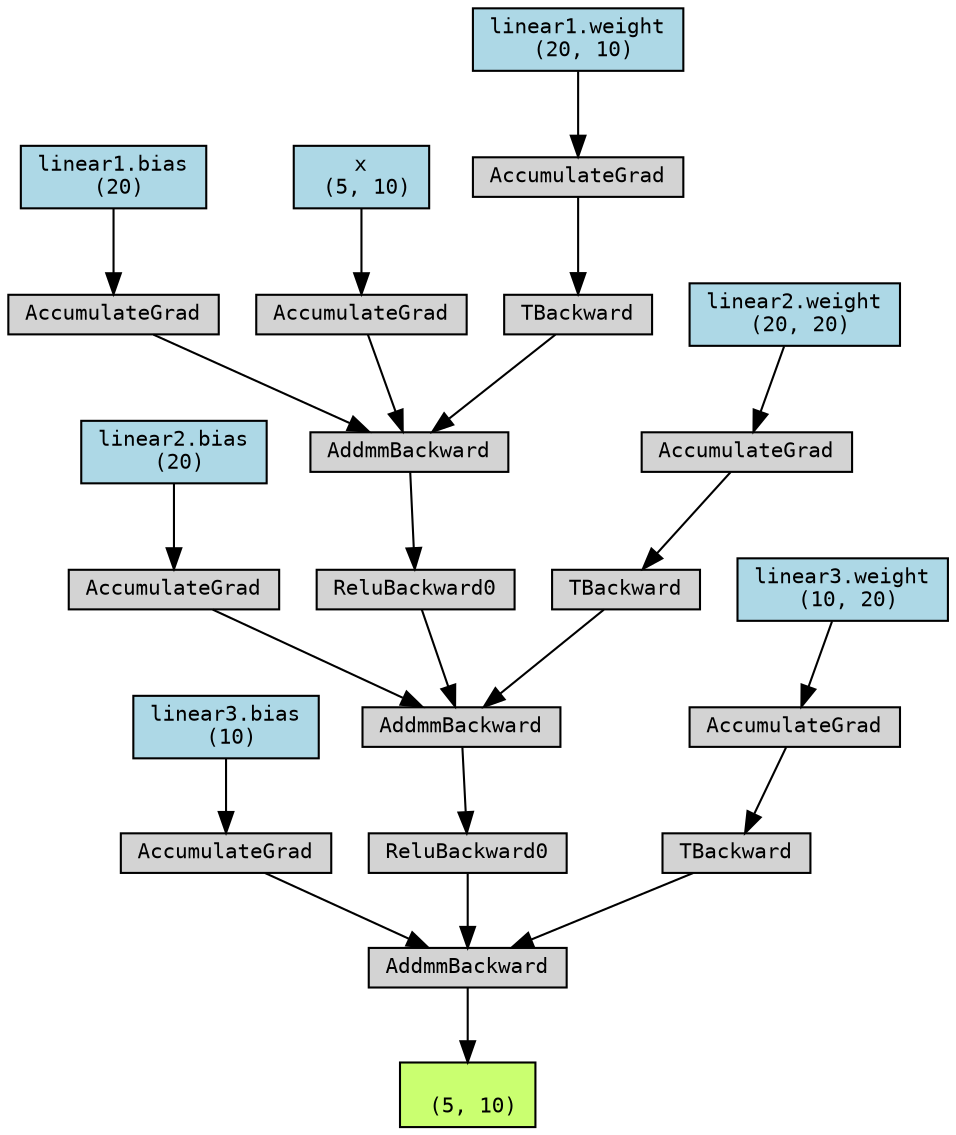 digraph {
	graph [size="12,12"]
	node [align=left fontname=monospace fontsize=10 height=0.2 ranksep=0.1 shape=box style=filled]
	1880856779080 [label="
 (5, 10)" fillcolor=darkolivegreen1]
	1880856595760 [label=AddmmBackward]
	1880856694344 -> 1880856595760
	1880856779008 [label="linear3.bias
 (10)" fillcolor=lightblue]
	1880856779008 -> 1880856694344
	1880856694344 [label=AccumulateGrad]
	1880856241488 -> 1880856595760
	1880856241488 [label=ReluBackward0]
	1880856732952 -> 1880856241488
	1880856732952 [label=AddmmBackward]
	1880856733120 -> 1880856732952
	1880856778864 [label="linear2.bias
 (20)" fillcolor=lightblue]
	1880856778864 -> 1880856733120
	1880856733120 [label=AccumulateGrad]
	1880856733176 -> 1880856732952
	1880856733176 [label=ReluBackward0]
	1880856733680 -> 1880856733176
	1880856733680 [label=AddmmBackward]
	1880856733792 -> 1880856733680
	1880856778720 [label="linear1.bias
 (20)" fillcolor=lightblue]
	1880856778720 -> 1880856733792
	1880856733792 [label=AccumulateGrad]
	1880856733848 -> 1880856733680
	1880856778576 [label="x
 (5, 10)" fillcolor=lightblue]
	1880856778576 -> 1880856733848
	1880856733848 [label=AccumulateGrad]
	1880856733904 -> 1880856733680
	1880856733904 [label=TBackward]
	1880856734072 -> 1880856733904
	1880856778648 [label="linear1.weight
 (20, 10)" fillcolor=lightblue]
	1880856778648 -> 1880856734072
	1880856734072 [label=AccumulateGrad]
	1880856733568 -> 1880856732952
	1880856733568 [label=TBackward]
	1880856733736 -> 1880856733568
	1880856778792 [label="linear2.weight
 (20, 20)" fillcolor=lightblue]
	1880856778792 -> 1880856733736
	1880856733736 [label=AccumulateGrad]
	1880856242552 -> 1880856595760
	1880856242552 [label=TBackward]
	1880856733064 -> 1880856242552
	1880856778936 [label="linear3.weight
 (10, 20)" fillcolor=lightblue]
	1880856778936 -> 1880856733064
	1880856733064 [label=AccumulateGrad]
	1880856595760 -> 1880856779080
}
